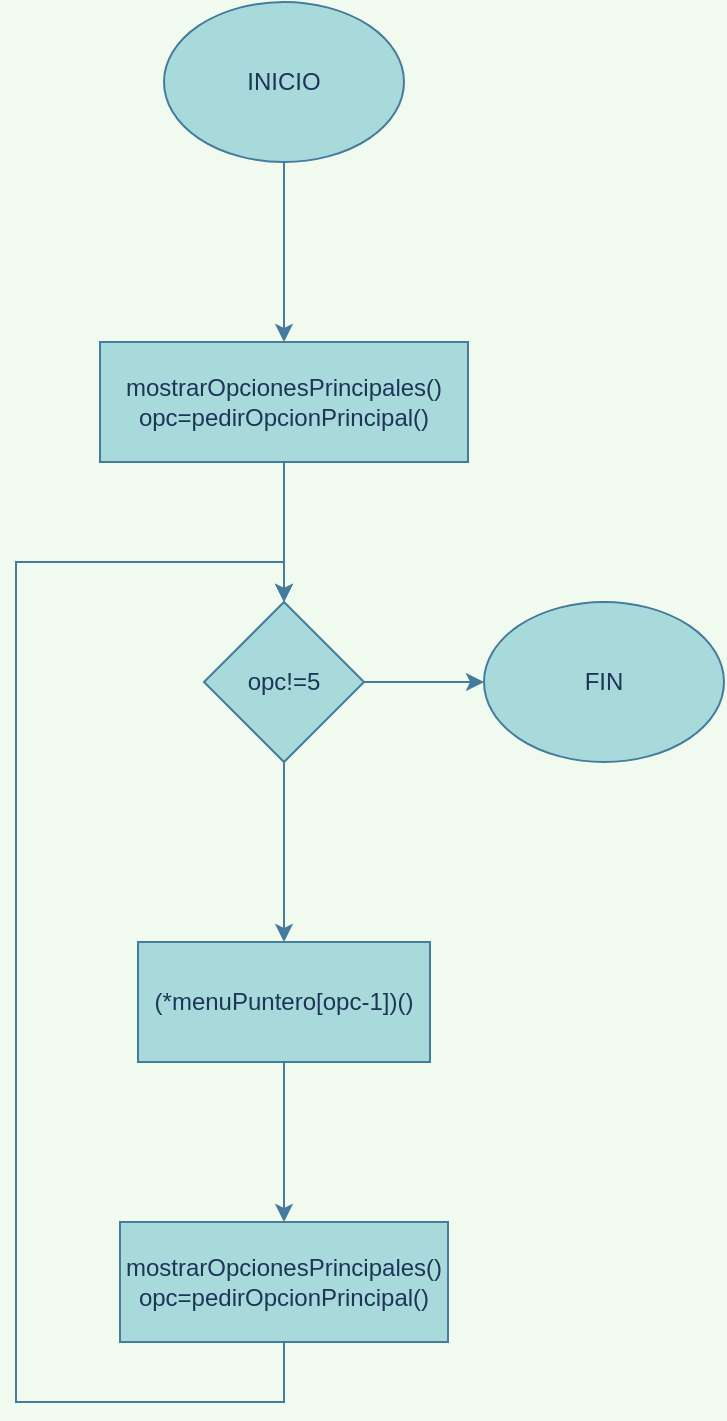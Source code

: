 <mxfile version="13.9.8" type="device" pages="6"><diagram id="C5RBs43oDa-KdzZeNtuy" name="menuFacturacion"><mxGraphModel dx="1342" dy="642" grid="1" gridSize="10" guides="1" tooltips="1" connect="1" arrows="1" fold="1" page="1" pageScale="1" pageWidth="827" pageHeight="1169" background="#F1FAEE" math="0" shadow="0"><root><mxCell id="WIyWlLk6GJQsqaUBKTNV-0"/><mxCell id="WIyWlLk6GJQsqaUBKTNV-1" parent="WIyWlLk6GJQsqaUBKTNV-0"/><mxCell id="K_8bXxrY6wuccQScph8r-2" value="" style="edgeStyle=orthogonalEdgeStyle;rounded=0;orthogonalLoop=1;jettySize=auto;html=1;labelBackgroundColor=#F1FAEE;strokeColor=#457B9D;fontColor=#1D3557;" parent="WIyWlLk6GJQsqaUBKTNV-1" source="K_8bXxrY6wuccQScph8r-0" target="K_8bXxrY6wuccQScph8r-1" edge="1"><mxGeometry relative="1" as="geometry"/></mxCell><mxCell id="K_8bXxrY6wuccQScph8r-0" value="INICIO" style="ellipse;whiteSpace=wrap;html=1;fillColor=#A8DADC;strokeColor=#457B9D;fontColor=#1D3557;" parent="WIyWlLk6GJQsqaUBKTNV-1" vertex="1"><mxGeometry x="354" y="70" width="120" height="80" as="geometry"/></mxCell><mxCell id="K_8bXxrY6wuccQScph8r-4" value="" style="edgeStyle=orthogonalEdgeStyle;rounded=0;orthogonalLoop=1;jettySize=auto;html=1;labelBackgroundColor=#F1FAEE;strokeColor=#457B9D;fontColor=#1D3557;" parent="WIyWlLk6GJQsqaUBKTNV-1" source="K_8bXxrY6wuccQScph8r-1" target="K_8bXxrY6wuccQScph8r-3" edge="1"><mxGeometry relative="1" as="geometry"/></mxCell><mxCell id="K_8bXxrY6wuccQScph8r-1" value="mostrarOpcionesPrincipales()&lt;br&gt;opc=pedirOpcionPrincipal()" style="whiteSpace=wrap;html=1;fillColor=#A8DADC;strokeColor=#457B9D;fontColor=#1D3557;" parent="WIyWlLk6GJQsqaUBKTNV-1" vertex="1"><mxGeometry x="322" y="240" width="184" height="60" as="geometry"/></mxCell><mxCell id="K_8bXxrY6wuccQScph8r-7" value="" style="edgeStyle=orthogonalEdgeStyle;rounded=0;orthogonalLoop=1;jettySize=auto;html=1;labelBackgroundColor=#F1FAEE;strokeColor=#457B9D;fontColor=#1D3557;" parent="WIyWlLk6GJQsqaUBKTNV-1" source="K_8bXxrY6wuccQScph8r-3" target="K_8bXxrY6wuccQScph8r-6" edge="1"><mxGeometry relative="1" as="geometry"/></mxCell><mxCell id="K_8bXxrY6wuccQScph8r-12" value="" style="edgeStyle=orthogonalEdgeStyle;rounded=0;orthogonalLoop=1;jettySize=auto;html=1;labelBackgroundColor=#F1FAEE;strokeColor=#457B9D;fontColor=#1D3557;" parent="WIyWlLk6GJQsqaUBKTNV-1" source="K_8bXxrY6wuccQScph8r-3" target="K_8bXxrY6wuccQScph8r-11" edge="1"><mxGeometry relative="1" as="geometry"/></mxCell><mxCell id="K_8bXxrY6wuccQScph8r-3" value="opc!=5" style="rhombus;whiteSpace=wrap;html=1;fillColor=#A8DADC;strokeColor=#457B9D;fontColor=#1D3557;" parent="WIyWlLk6GJQsqaUBKTNV-1" vertex="1"><mxGeometry x="374" y="370" width="80" height="80" as="geometry"/></mxCell><mxCell id="K_8bXxrY6wuccQScph8r-9" value="" style="edgeStyle=orthogonalEdgeStyle;rounded=0;orthogonalLoop=1;jettySize=auto;html=1;labelBackgroundColor=#F1FAEE;strokeColor=#457B9D;fontColor=#1D3557;" parent="WIyWlLk6GJQsqaUBKTNV-1" source="K_8bXxrY6wuccQScph8r-6" target="K_8bXxrY6wuccQScph8r-8" edge="1"><mxGeometry relative="1" as="geometry"/></mxCell><mxCell id="K_8bXxrY6wuccQScph8r-6" value="(*menuPuntero[opc-1])()" style="whiteSpace=wrap;html=1;fillColor=#A8DADC;strokeColor=#457B9D;fontColor=#1D3557;" parent="WIyWlLk6GJQsqaUBKTNV-1" vertex="1"><mxGeometry x="341" y="540" width="146" height="60" as="geometry"/></mxCell><mxCell id="K_8bXxrY6wuccQScph8r-10" style="edgeStyle=orthogonalEdgeStyle;rounded=0;orthogonalLoop=1;jettySize=auto;html=1;entryX=0.5;entryY=0;entryDx=0;entryDy=0;labelBackgroundColor=#F1FAEE;strokeColor=#457B9D;fontColor=#1D3557;" parent="WIyWlLk6GJQsqaUBKTNV-1" source="K_8bXxrY6wuccQScph8r-8" target="K_8bXxrY6wuccQScph8r-3" edge="1"><mxGeometry relative="1" as="geometry"><Array as="points"><mxPoint x="414" y="770"/><mxPoint x="280" y="770"/><mxPoint x="280" y="350"/><mxPoint x="414" y="350"/></Array></mxGeometry></mxCell><mxCell id="K_8bXxrY6wuccQScph8r-8" value="mostrarOpcionesPrincipales()&lt;br&gt;opc=pedirOpcionPrincipal()" style="whiteSpace=wrap;html=1;fillColor=#A8DADC;strokeColor=#457B9D;fontColor=#1D3557;" parent="WIyWlLk6GJQsqaUBKTNV-1" vertex="1"><mxGeometry x="332" y="680" width="164" height="60" as="geometry"/></mxCell><mxCell id="K_8bXxrY6wuccQScph8r-11" value="FIN" style="ellipse;whiteSpace=wrap;html=1;fillColor=#A8DADC;strokeColor=#457B9D;fontColor=#1D3557;" parent="WIyWlLk6GJQsqaUBKTNV-1" vertex="1"><mxGeometry x="514" y="370" width="120" height="80" as="geometry"/></mxCell></root></mxGraphModel></diagram><diagram id="wflOOgElG62-5YLYJ8fR" name="mostrarOpcionesPrincipales"><mxGraphModel dx="1342" dy="642" grid="1" gridSize="10" guides="1" tooltips="1" connect="1" arrows="1" fold="1" page="1" pageScale="1" pageWidth="1169" pageHeight="827" math="0" shadow="0"><root><mxCell id="xOXj57L5eKL185CvrJNL-0"/><mxCell id="xOXj57L5eKL185CvrJNL-1" parent="xOXj57L5eKL185CvrJNL-0"/><mxCell id="xOXj57L5eKL185CvrJNL-4" value="" style="edgeStyle=orthogonalEdgeStyle;curved=0;rounded=1;sketch=0;orthogonalLoop=1;jettySize=auto;html=1;strokeColor=#457B9D;fillColor=#A8DADC;fontColor=#1D3557;" edge="1" parent="xOXj57L5eKL185CvrJNL-1" source="xOXj57L5eKL185CvrJNL-2" target="xOXj57L5eKL185CvrJNL-3"><mxGeometry relative="1" as="geometry"/></mxCell><mxCell id="xOXj57L5eKL185CvrJNL-2" value="INICIO" style="ellipse;whiteSpace=wrap;html=1;rounded=0;sketch=0;strokeColor=#457B9D;fillColor=#A8DADC;fontColor=#1D3557;" vertex="1" parent="xOXj57L5eKL185CvrJNL-1"><mxGeometry x="525" y="90" width="120" height="80" as="geometry"/></mxCell><mxCell id="xOXj57L5eKL185CvrJNL-6" value="" style="edgeStyle=orthogonalEdgeStyle;curved=0;rounded=1;sketch=0;orthogonalLoop=1;jettySize=auto;html=1;strokeColor=#457B9D;fillColor=#A8DADC;fontColor=#1D3557;" edge="1" parent="xOXj57L5eKL185CvrJNL-1" source="xOXj57L5eKL185CvrJNL-3" target="xOXj57L5eKL185CvrJNL-5"><mxGeometry relative="1" as="geometry"/></mxCell><mxCell id="xOXj57L5eKL185CvrJNL-3" value="Imprimir opciones del menu principal" style="shape=parallelogram;perimeter=parallelogramPerimeter;whiteSpace=wrap;html=1;fixedSize=1;rounded=0;fontColor=#1D3557;strokeColor=#457B9D;fillColor=#A8DADC;sketch=0;" vertex="1" parent="xOXj57L5eKL185CvrJNL-1"><mxGeometry x="525" y="260" width="120" height="60" as="geometry"/></mxCell><mxCell id="xOXj57L5eKL185CvrJNL-5" value="FIN" style="ellipse;whiteSpace=wrap;html=1;rounded=0;fontColor=#1D3557;strokeColor=#457B9D;fillColor=#A8DADC;sketch=0;" vertex="1" parent="xOXj57L5eKL185CvrJNL-1"><mxGeometry x="525" y="390" width="120" height="80" as="geometry"/></mxCell></root></mxGraphModel></diagram><diagram id="qgrE3Mb62YenzflOz_Nm" name="pedirOpcionPrincipal"><mxGraphModel dx="1342" dy="642" grid="1" gridSize="10" guides="1" tooltips="1" connect="1" arrows="1" fold="1" page="1" pageScale="1" pageWidth="1169" pageHeight="827" background="#F1FAEE" math="0" shadow="0"><root><mxCell id="Nsyiwv_gloYLHw-wE32G-0"/><mxCell id="Nsyiwv_gloYLHw-wE32G-1" parent="Nsyiwv_gloYLHw-wE32G-0"/><mxCell id="3SDaJO8jshYlwwzbEMKO-2" value="" style="edgeStyle=orthogonalEdgeStyle;curved=0;rounded=1;sketch=0;orthogonalLoop=1;jettySize=auto;html=1;strokeColor=#457B9D;fillColor=#A8DADC;fontColor=#1D3557;" edge="1" parent="Nsyiwv_gloYLHw-wE32G-1" source="3SDaJO8jshYlwwzbEMKO-0" target="3SDaJO8jshYlwwzbEMKO-1"><mxGeometry relative="1" as="geometry"/></mxCell><mxCell id="3SDaJO8jshYlwwzbEMKO-0" value="INICIO" style="ellipse;whiteSpace=wrap;html=1;fillColor=#A8DADC;strokeColor=#457B9D;fontColor=#1D3557;" vertex="1" parent="Nsyiwv_gloYLHw-wE32G-1"><mxGeometry x="525" y="80" width="120" height="80" as="geometry"/></mxCell><mxCell id="3SDaJO8jshYlwwzbEMKO-4" value="" style="edgeStyle=orthogonalEdgeStyle;curved=0;rounded=1;sketch=0;orthogonalLoop=1;jettySize=auto;html=1;strokeColor=#457B9D;fillColor=#A8DADC;fontColor=#1D3557;" edge="1" parent="Nsyiwv_gloYLHw-wE32G-1" source="3SDaJO8jshYlwwzbEMKO-1" target="3SDaJO8jshYlwwzbEMKO-3"><mxGeometry relative="1" as="geometry"/></mxCell><mxCell id="3SDaJO8jshYlwwzbEMKO-1" value="Pedir opc" style="shape=parallelogram;perimeter=parallelogramPerimeter;whiteSpace=wrap;html=1;fixedSize=1;fontColor=#1D3557;strokeColor=#457B9D;fillColor=#A8DADC;" vertex="1" parent="Nsyiwv_gloYLHw-wE32G-1"><mxGeometry x="525" y="250" width="120" height="60" as="geometry"/></mxCell><mxCell id="5q-UzcoOoK2GetiWxZd6-0" style="edgeStyle=orthogonalEdgeStyle;curved=0;rounded=1;sketch=0;orthogonalLoop=1;jettySize=auto;html=1;entryX=0.5;entryY=0;entryDx=0;entryDy=0;strokeColor=#457B9D;fillColor=#A8DADC;fontColor=#1D3557;" edge="1" parent="Nsyiwv_gloYLHw-wE32G-1" source="3SDaJO8jshYlwwzbEMKO-3" target="3SDaJO8jshYlwwzbEMKO-1"><mxGeometry relative="1" as="geometry"><Array as="points"><mxPoint x="585" y="490"/><mxPoint x="460" y="490"/><mxPoint x="460" y="230"/><mxPoint x="585" y="230"/></Array></mxGeometry></mxCell><mxCell id="5q-UzcoOoK2GetiWxZd6-3" value="" style="edgeStyle=orthogonalEdgeStyle;curved=0;rounded=1;sketch=0;orthogonalLoop=1;jettySize=auto;html=1;strokeColor=#457B9D;fillColor=#A8DADC;fontColor=#1D3557;" edge="1" parent="Nsyiwv_gloYLHw-wE32G-1" source="3SDaJO8jshYlwwzbEMKO-3" target="5q-UzcoOoK2GetiWxZd6-2"><mxGeometry relative="1" as="geometry"/></mxCell><mxCell id="3SDaJO8jshYlwwzbEMKO-3" value="opc&amp;lt;1||opc&amp;gt;5" style="rhombus;whiteSpace=wrap;html=1;fontColor=#1D3557;strokeColor=#457B9D;fillColor=#A8DADC;" vertex="1" parent="Nsyiwv_gloYLHw-wE32G-1"><mxGeometry x="545" y="380" width="80" height="80" as="geometry"/></mxCell><mxCell id="5q-UzcoOoK2GetiWxZd6-2" value="FIN" style="ellipse;whiteSpace=wrap;html=1;fontColor=#1D3557;strokeColor=#457B9D;fillColor=#A8DADC;" vertex="1" parent="Nsyiwv_gloYLHw-wE32G-1"><mxGeometry x="685" y="380" width="120" height="80" as="geometry"/></mxCell></root></mxGraphModel></diagram><diagram id="MtmxkMhBhTK7k-uUWdM7" name="mostrarMenuClientes"><mxGraphModel dx="1342" dy="642" grid="1" gridSize="10" guides="1" tooltips="1" connect="1" arrows="1" fold="1" page="1" pageScale="1" pageWidth="1169" pageHeight="827" background="#F1FAEE" math="0" shadow="0"><root><mxCell id="rAFS5Y_JTDUAIWEg2Lmo-0"/><mxCell id="rAFS5Y_JTDUAIWEg2Lmo-1" parent="rAFS5Y_JTDUAIWEg2Lmo-0"/><mxCell id="mvQfAicdQ07gHxbCbIfW-0" value="" style="edgeStyle=orthogonalEdgeStyle;rounded=0;orthogonalLoop=1;jettySize=auto;html=1;strokeColor=#457B9D;fontColor=#1D3557;labelBackgroundColor=#F1FAEE;" parent="rAFS5Y_JTDUAIWEg2Lmo-1" source="mvQfAicdQ07gHxbCbIfW-1" target="mvQfAicdQ07gHxbCbIfW-3" edge="1"><mxGeometry relative="1" as="geometry"/></mxCell><mxCell id="mvQfAicdQ07gHxbCbIfW-1" value="INICIO" style="ellipse;whiteSpace=wrap;html=1;fillColor=#A8DADC;strokeColor=#457B9D;fontColor=#1D3557;" parent="rAFS5Y_JTDUAIWEg2Lmo-1" vertex="1"><mxGeometry x="514" y="70" width="120" height="80" as="geometry"/></mxCell><mxCell id="mvQfAicdQ07gHxbCbIfW-2" value="" style="edgeStyle=orthogonalEdgeStyle;rounded=0;orthogonalLoop=1;jettySize=auto;html=1;strokeColor=#457B9D;fontColor=#1D3557;labelBackgroundColor=#F1FAEE;" parent="rAFS5Y_JTDUAIWEg2Lmo-1" source="mvQfAicdQ07gHxbCbIfW-3" target="mvQfAicdQ07gHxbCbIfW-6" edge="1"><mxGeometry relative="1" as="geometry"/></mxCell><mxCell id="mvQfAicdQ07gHxbCbIfW-3" value="mostrarOpcionesClientes()&lt;br&gt;opc=pedirOpcionClientes()" style="whiteSpace=wrap;html=1;fillColor=#A8DADC;strokeColor=#457B9D;fontColor=#1D3557;" parent="rAFS5Y_JTDUAIWEg2Lmo-1" vertex="1"><mxGeometry x="497" y="240" width="154" height="60" as="geometry"/></mxCell><mxCell id="mvQfAicdQ07gHxbCbIfW-4" value="" style="edgeStyle=orthogonalEdgeStyle;rounded=0;orthogonalLoop=1;jettySize=auto;html=1;strokeColor=#457B9D;fontColor=#1D3557;labelBackgroundColor=#F1FAEE;" parent="rAFS5Y_JTDUAIWEg2Lmo-1" source="mvQfAicdQ07gHxbCbIfW-6" target="mvQfAicdQ07gHxbCbIfW-8" edge="1"><mxGeometry relative="1" as="geometry"/></mxCell><mxCell id="mvQfAicdQ07gHxbCbIfW-5" value="" style="edgeStyle=orthogonalEdgeStyle;rounded=0;orthogonalLoop=1;jettySize=auto;html=1;strokeColor=#457B9D;fontColor=#1D3557;labelBackgroundColor=#F1FAEE;" parent="rAFS5Y_JTDUAIWEg2Lmo-1" source="mvQfAicdQ07gHxbCbIfW-6" target="mvQfAicdQ07gHxbCbIfW-11" edge="1"><mxGeometry relative="1" as="geometry"/></mxCell><mxCell id="mvQfAicdQ07gHxbCbIfW-6" value="opc!=4" style="rhombus;whiteSpace=wrap;html=1;fillColor=#A8DADC;strokeColor=#457B9D;fontColor=#1D3557;" parent="rAFS5Y_JTDUAIWEg2Lmo-1" vertex="1"><mxGeometry x="534" y="370" width="80" height="80" as="geometry"/></mxCell><mxCell id="mvQfAicdQ07gHxbCbIfW-7" value="" style="edgeStyle=orthogonalEdgeStyle;rounded=0;orthogonalLoop=1;jettySize=auto;html=1;strokeColor=#457B9D;fontColor=#1D3557;labelBackgroundColor=#F1FAEE;" parent="rAFS5Y_JTDUAIWEg2Lmo-1" source="mvQfAicdQ07gHxbCbIfW-8" target="mvQfAicdQ07gHxbCbIfW-10" edge="1"><mxGeometry relative="1" as="geometry"/></mxCell><mxCell id="mvQfAicdQ07gHxbCbIfW-8" value="(*menuPuntero[opc-1])()" style="whiteSpace=wrap;html=1;fillColor=#A8DADC;strokeColor=#457B9D;fontColor=#1D3557;" parent="rAFS5Y_JTDUAIWEg2Lmo-1" vertex="1"><mxGeometry x="501" y="540" width="146" height="60" as="geometry"/></mxCell><mxCell id="mvQfAicdQ07gHxbCbIfW-9" style="edgeStyle=orthogonalEdgeStyle;rounded=0;orthogonalLoop=1;jettySize=auto;html=1;entryX=0.5;entryY=0;entryDx=0;entryDy=0;strokeColor=#457B9D;fontColor=#1D3557;labelBackgroundColor=#F1FAEE;" parent="rAFS5Y_JTDUAIWEg2Lmo-1" source="mvQfAicdQ07gHxbCbIfW-10" target="mvQfAicdQ07gHxbCbIfW-6" edge="1"><mxGeometry relative="1" as="geometry"><Array as="points"><mxPoint x="574" y="770"/><mxPoint x="440" y="770"/><mxPoint x="440" y="350"/><mxPoint x="574" y="350"/></Array></mxGeometry></mxCell><mxCell id="mvQfAicdQ07gHxbCbIfW-10" value="mostrarOpcionesClientes()&lt;br&gt;opc=pedirOpcionClientes()" style="whiteSpace=wrap;html=1;fillColor=#A8DADC;strokeColor=#457B9D;fontColor=#1D3557;" parent="rAFS5Y_JTDUAIWEg2Lmo-1" vertex="1"><mxGeometry x="497" y="680" width="154" height="60" as="geometry"/></mxCell><mxCell id="mvQfAicdQ07gHxbCbIfW-11" value="FIN" style="ellipse;whiteSpace=wrap;html=1;fillColor=#A8DADC;strokeColor=#457B9D;fontColor=#1D3557;" parent="rAFS5Y_JTDUAIWEg2Lmo-1" vertex="1"><mxGeometry x="674" y="370" width="120" height="80" as="geometry"/></mxCell></root></mxGraphModel></diagram><diagram id="EMFVpHSMZdDOpad269aR" name="pedirOpcionClientes"><mxGraphModel dx="1342" dy="642" grid="1" gridSize="10" guides="1" tooltips="1" connect="1" arrows="1" fold="1" page="1" pageScale="1" pageWidth="1169" pageHeight="827" math="0" shadow="0"><root><mxCell id="c6vDJ_s8AYVuEQrYQYzJ-0"/><mxCell id="c6vDJ_s8AYVuEQrYQYzJ-1" parent="c6vDJ_s8AYVuEQrYQYzJ-0"/><mxCell id="c6vDJ_s8AYVuEQrYQYzJ-2" value="" style="edgeStyle=orthogonalEdgeStyle;curved=0;rounded=1;sketch=0;orthogonalLoop=1;jettySize=auto;html=1;strokeColor=#457B9D;fillColor=#A8DADC;fontColor=#1D3557;" edge="1" source="c6vDJ_s8AYVuEQrYQYzJ-3" target="c6vDJ_s8AYVuEQrYQYzJ-5" parent="c6vDJ_s8AYVuEQrYQYzJ-1"><mxGeometry relative="1" as="geometry"/></mxCell><mxCell id="c6vDJ_s8AYVuEQrYQYzJ-3" value="INICIO" style="ellipse;whiteSpace=wrap;html=1;fillColor=#A8DADC;strokeColor=#457B9D;fontColor=#1D3557;" vertex="1" parent="c6vDJ_s8AYVuEQrYQYzJ-1"><mxGeometry x="500" y="130" width="120" height="80" as="geometry"/></mxCell><mxCell id="c6vDJ_s8AYVuEQrYQYzJ-4" value="" style="edgeStyle=orthogonalEdgeStyle;curved=0;rounded=1;sketch=0;orthogonalLoop=1;jettySize=auto;html=1;strokeColor=#457B9D;fillColor=#A8DADC;fontColor=#1D3557;" edge="1" source="c6vDJ_s8AYVuEQrYQYzJ-5" target="c6vDJ_s8AYVuEQrYQYzJ-8" parent="c6vDJ_s8AYVuEQrYQYzJ-1"><mxGeometry relative="1" as="geometry"/></mxCell><mxCell id="c6vDJ_s8AYVuEQrYQYzJ-5" value="Pedir opc" style="shape=parallelogram;perimeter=parallelogramPerimeter;whiteSpace=wrap;html=1;fixedSize=1;fontColor=#1D3557;strokeColor=#457B9D;fillColor=#A8DADC;" vertex="1" parent="c6vDJ_s8AYVuEQrYQYzJ-1"><mxGeometry x="500" y="300" width="120" height="60" as="geometry"/></mxCell><mxCell id="c6vDJ_s8AYVuEQrYQYzJ-6" style="edgeStyle=orthogonalEdgeStyle;curved=0;rounded=1;sketch=0;orthogonalLoop=1;jettySize=auto;html=1;entryX=0.5;entryY=0;entryDx=0;entryDy=0;strokeColor=#457B9D;fillColor=#A8DADC;fontColor=#1D3557;" edge="1" source="c6vDJ_s8AYVuEQrYQYzJ-8" target="c6vDJ_s8AYVuEQrYQYzJ-5" parent="c6vDJ_s8AYVuEQrYQYzJ-1"><mxGeometry relative="1" as="geometry"><Array as="points"><mxPoint x="560" y="540"/><mxPoint x="435" y="540"/><mxPoint x="435" y="280"/><mxPoint x="560" y="280"/></Array></mxGeometry></mxCell><mxCell id="c6vDJ_s8AYVuEQrYQYzJ-7" value="" style="edgeStyle=orthogonalEdgeStyle;curved=0;rounded=1;sketch=0;orthogonalLoop=1;jettySize=auto;html=1;strokeColor=#457B9D;fillColor=#A8DADC;fontColor=#1D3557;" edge="1" source="c6vDJ_s8AYVuEQrYQYzJ-8" target="c6vDJ_s8AYVuEQrYQYzJ-9" parent="c6vDJ_s8AYVuEQrYQYzJ-1"><mxGeometry relative="1" as="geometry"/></mxCell><mxCell id="c6vDJ_s8AYVuEQrYQYzJ-8" value="opc&amp;lt;1||opc&amp;gt;4" style="rhombus;whiteSpace=wrap;html=1;fontColor=#1D3557;strokeColor=#457B9D;fillColor=#A8DADC;" vertex="1" parent="c6vDJ_s8AYVuEQrYQYzJ-1"><mxGeometry x="520" y="430" width="80" height="80" as="geometry"/></mxCell><mxCell id="c6vDJ_s8AYVuEQrYQYzJ-9" value="FIN" style="ellipse;whiteSpace=wrap;html=1;fontColor=#1D3557;strokeColor=#457B9D;fillColor=#A8DADC;" vertex="1" parent="c6vDJ_s8AYVuEQrYQYzJ-1"><mxGeometry x="660" y="430" width="120" height="80" as="geometry"/></mxCell></root></mxGraphModel></diagram><diagram id="uPK_OUgyPBBDNwPS3Jtt" name="mostrarOpcionesClientes"><mxGraphModel dx="1342" dy="642" grid="1" gridSize="10" guides="1" tooltips="1" connect="1" arrows="1" fold="1" page="1" pageScale="1" pageWidth="1169" pageHeight="827" math="0" shadow="0"><root><mxCell id="_EuuWJqb1OawzGd4_qKQ-0"/><mxCell id="_EuuWJqb1OawzGd4_qKQ-1" parent="_EuuWJqb1OawzGd4_qKQ-0"/><mxCell id="Iug6U7yYIlK6xm8sIt5j-0" value="" style="edgeStyle=orthogonalEdgeStyle;curved=0;rounded=1;sketch=0;orthogonalLoop=1;jettySize=auto;html=1;strokeColor=#457B9D;fillColor=#A8DADC;fontColor=#1D3557;" edge="1" source="Iug6U7yYIlK6xm8sIt5j-1" target="Iug6U7yYIlK6xm8sIt5j-3" parent="_EuuWJqb1OawzGd4_qKQ-1"><mxGeometry relative="1" as="geometry"/></mxCell><mxCell id="Iug6U7yYIlK6xm8sIt5j-1" value="INICIO" style="ellipse;whiteSpace=wrap;html=1;rounded=0;sketch=0;strokeColor=#457B9D;fillColor=#A8DADC;fontColor=#1D3557;" vertex="1" parent="_EuuWJqb1OawzGd4_qKQ-1"><mxGeometry x="525" y="90" width="120" height="80" as="geometry"/></mxCell><mxCell id="Iug6U7yYIlK6xm8sIt5j-2" value="" style="edgeStyle=orthogonalEdgeStyle;curved=0;rounded=1;sketch=0;orthogonalLoop=1;jettySize=auto;html=1;strokeColor=#457B9D;fillColor=#A8DADC;fontColor=#1D3557;" edge="1" source="Iug6U7yYIlK6xm8sIt5j-3" target="Iug6U7yYIlK6xm8sIt5j-4" parent="_EuuWJqb1OawzGd4_qKQ-1"><mxGeometry relative="1" as="geometry"/></mxCell><mxCell id="Iug6U7yYIlK6xm8sIt5j-3" value="Imprimir opciones del menu clientes" style="shape=parallelogram;perimeter=parallelogramPerimeter;whiteSpace=wrap;html=1;fixedSize=1;rounded=0;fontColor=#1D3557;strokeColor=#457B9D;fillColor=#A8DADC;sketch=0;" vertex="1" parent="_EuuWJqb1OawzGd4_qKQ-1"><mxGeometry x="525" y="260" width="120" height="60" as="geometry"/></mxCell><mxCell id="Iug6U7yYIlK6xm8sIt5j-4" value="FIN" style="ellipse;whiteSpace=wrap;html=1;rounded=0;fontColor=#1D3557;strokeColor=#457B9D;fillColor=#A8DADC;sketch=0;" vertex="1" parent="_EuuWJqb1OawzGd4_qKQ-1"><mxGeometry x="525" y="390" width="120" height="80" as="geometry"/></mxCell></root></mxGraphModel></diagram></mxfile>